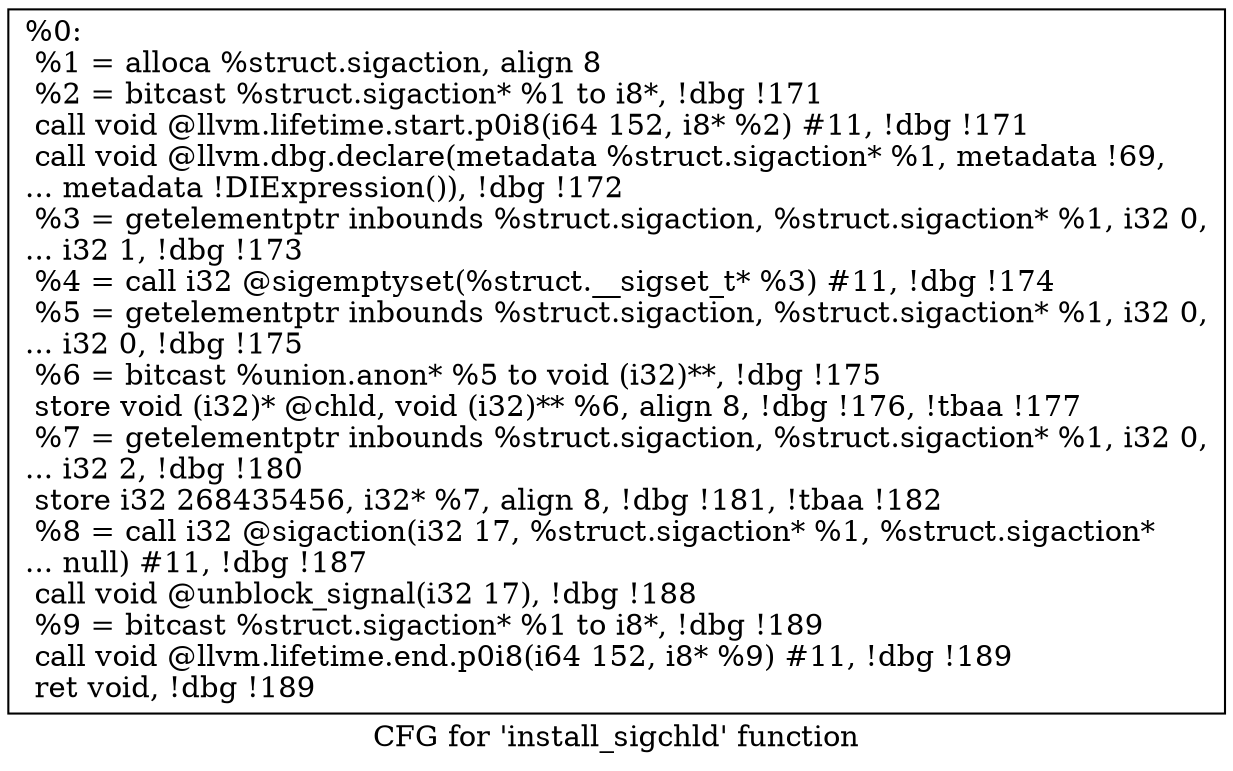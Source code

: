 digraph "CFG for 'install_sigchld' function" {
	label="CFG for 'install_sigchld' function";

	Node0x256c1b0 [shape=record,label="{%0:\l  %1 = alloca %struct.sigaction, align 8\l  %2 = bitcast %struct.sigaction* %1 to i8*, !dbg !171\l  call void @llvm.lifetime.start.p0i8(i64 152, i8* %2) #11, !dbg !171\l  call void @llvm.dbg.declare(metadata %struct.sigaction* %1, metadata !69,\l... metadata !DIExpression()), !dbg !172\l  %3 = getelementptr inbounds %struct.sigaction, %struct.sigaction* %1, i32 0,\l... i32 1, !dbg !173\l  %4 = call i32 @sigemptyset(%struct.__sigset_t* %3) #11, !dbg !174\l  %5 = getelementptr inbounds %struct.sigaction, %struct.sigaction* %1, i32 0,\l... i32 0, !dbg !175\l  %6 = bitcast %union.anon* %5 to void (i32)**, !dbg !175\l  store void (i32)* @chld, void (i32)** %6, align 8, !dbg !176, !tbaa !177\l  %7 = getelementptr inbounds %struct.sigaction, %struct.sigaction* %1, i32 0,\l... i32 2, !dbg !180\l  store i32 268435456, i32* %7, align 8, !dbg !181, !tbaa !182\l  %8 = call i32 @sigaction(i32 17, %struct.sigaction* %1, %struct.sigaction*\l... null) #11, !dbg !187\l  call void @unblock_signal(i32 17), !dbg !188\l  %9 = bitcast %struct.sigaction* %1 to i8*, !dbg !189\l  call void @llvm.lifetime.end.p0i8(i64 152, i8* %9) #11, !dbg !189\l  ret void, !dbg !189\l}"];
}
